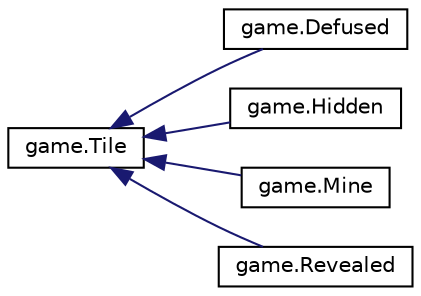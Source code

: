 digraph "Graphical Class Hierarchy"
{
  edge [fontname="Helvetica",fontsize="10",labelfontname="Helvetica",labelfontsize="10"];
  node [fontname="Helvetica",fontsize="10",shape=record];
  rankdir="LR";
  Node1 [label="game.Tile",height=0.2,width=0.4,color="black", fillcolor="white", style="filled",URL="$classgame_1_1_tile.html",tooltip="A class for a generic tile. "];
  Node1 -> Node2 [dir="back",color="midnightblue",fontsize="10",style="solid",fontname="Helvetica"];
  Node2 [label="game.Defused",height=0.2,width=0.4,color="black", fillcolor="white", style="filled",URL="$classgame_1_1_defused.html",tooltip="A Defused Tile. "];
  Node1 -> Node3 [dir="back",color="midnightblue",fontsize="10",style="solid",fontname="Helvetica"];
  Node3 [label="game.Hidden",height=0.2,width=0.4,color="black", fillcolor="white", style="filled",URL="$classgame_1_1_hidden.html",tooltip="A hidden Tile. "];
  Node1 -> Node4 [dir="back",color="midnightblue",fontsize="10",style="solid",fontname="Helvetica"];
  Node4 [label="game.Mine",height=0.2,width=0.4,color="black", fillcolor="white", style="filled",URL="$classgame_1_1_mine.html",tooltip="A Mine tile. "];
  Node1 -> Node5 [dir="back",color="midnightblue",fontsize="10",style="solid",fontname="Helvetica"];
  Node5 [label="game.Revealed",height=0.2,width=0.4,color="black", fillcolor="white", style="filled",URL="$classgame_1_1_revealed.html",tooltip="A Revealed tile. "];
}
